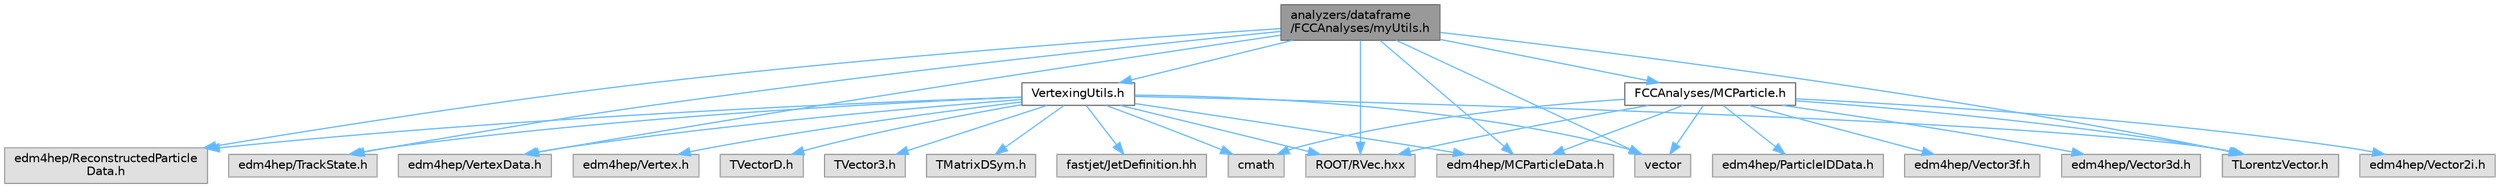 digraph "analyzers/dataframe/FCCAnalyses/myUtils.h"
{
 // LATEX_PDF_SIZE
  bgcolor="transparent";
  edge [fontname=Helvetica,fontsize=10,labelfontname=Helvetica,labelfontsize=10];
  node [fontname=Helvetica,fontsize=10,shape=box,height=0.2,width=0.4];
  Node1 [id="Node000001",label="analyzers/dataframe\l/FCCAnalyses/myUtils.h",height=0.2,width=0.4,color="gray40", fillcolor="grey60", style="filled", fontcolor="black",tooltip=" "];
  Node1 -> Node2 [id="edge1_Node000001_Node000002",color="steelblue1",style="solid",tooltip=" "];
  Node2 [id="Node000002",label="ROOT/RVec.hxx",height=0.2,width=0.4,color="grey60", fillcolor="#E0E0E0", style="filled",tooltip=" "];
  Node1 -> Node3 [id="edge2_Node000001_Node000003",color="steelblue1",style="solid",tooltip=" "];
  Node3 [id="Node000003",label="edm4hep/ReconstructedParticle\lData.h",height=0.2,width=0.4,color="grey60", fillcolor="#E0E0E0", style="filled",tooltip=" "];
  Node1 -> Node4 [id="edge3_Node000001_Node000004",color="steelblue1",style="solid",tooltip=" "];
  Node4 [id="Node000004",label="edm4hep/MCParticleData.h",height=0.2,width=0.4,color="grey60", fillcolor="#E0E0E0", style="filled",tooltip=" "];
  Node1 -> Node5 [id="edge4_Node000001_Node000005",color="steelblue1",style="solid",tooltip=" "];
  Node5 [id="Node000005",label="edm4hep/TrackState.h",height=0.2,width=0.4,color="grey60", fillcolor="#E0E0E0", style="filled",tooltip=" "];
  Node1 -> Node6 [id="edge5_Node000001_Node000006",color="steelblue1",style="solid",tooltip=" "];
  Node6 [id="Node000006",label="edm4hep/VertexData.h",height=0.2,width=0.4,color="grey60", fillcolor="#E0E0E0", style="filled",tooltip=" "];
  Node1 -> Node7 [id="edge6_Node000001_Node000007",color="steelblue1",style="solid",tooltip=" "];
  Node7 [id="Node000007",label="FCCAnalyses/MCParticle.h",height=0.2,width=0.4,color="grey40", fillcolor="white", style="filled",URL="$MCParticle_8h.html",tooltip=" "];
  Node7 -> Node8 [id="edge7_Node000007_Node000008",color="steelblue1",style="solid",tooltip=" "];
  Node8 [id="Node000008",label="cmath",height=0.2,width=0.4,color="grey60", fillcolor="#E0E0E0", style="filled",tooltip=" "];
  Node7 -> Node9 [id="edge8_Node000007_Node000009",color="steelblue1",style="solid",tooltip=" "];
  Node9 [id="Node000009",label="vector",height=0.2,width=0.4,color="grey60", fillcolor="#E0E0E0", style="filled",tooltip=" "];
  Node7 -> Node10 [id="edge9_Node000007_Node000010",color="steelblue1",style="solid",tooltip=" "];
  Node10 [id="Node000010",label="TLorentzVector.h",height=0.2,width=0.4,color="grey60", fillcolor="#E0E0E0", style="filled",tooltip=" "];
  Node7 -> Node2 [id="edge10_Node000007_Node000002",color="steelblue1",style="solid",tooltip=" "];
  Node7 -> Node4 [id="edge11_Node000007_Node000004",color="steelblue1",style="solid",tooltip=" "];
  Node7 -> Node11 [id="edge12_Node000007_Node000011",color="steelblue1",style="solid",tooltip=" "];
  Node11 [id="Node000011",label="edm4hep/ParticleIDData.h",height=0.2,width=0.4,color="grey60", fillcolor="#E0E0E0", style="filled",tooltip=" "];
  Node7 -> Node12 [id="edge13_Node000007_Node000012",color="steelblue1",style="solid",tooltip=" "];
  Node12 [id="Node000012",label="edm4hep/Vector3f.h",height=0.2,width=0.4,color="grey60", fillcolor="#E0E0E0", style="filled",tooltip=" "];
  Node7 -> Node13 [id="edge14_Node000007_Node000013",color="steelblue1",style="solid",tooltip=" "];
  Node13 [id="Node000013",label="edm4hep/Vector3d.h",height=0.2,width=0.4,color="grey60", fillcolor="#E0E0E0", style="filled",tooltip=" "];
  Node7 -> Node14 [id="edge15_Node000007_Node000014",color="steelblue1",style="solid",tooltip=" "];
  Node14 [id="Node000014",label="edm4hep/Vector2i.h",height=0.2,width=0.4,color="grey60", fillcolor="#E0E0E0", style="filled",tooltip=" "];
  Node1 -> Node10 [id="edge16_Node000001_Node000010",color="steelblue1",style="solid",tooltip=" "];
  Node1 -> Node15 [id="edge17_Node000001_Node000015",color="steelblue1",style="solid",tooltip=" "];
  Node15 [id="Node000015",label="VertexingUtils.h",height=0.2,width=0.4,color="grey40", fillcolor="white", style="filled",URL="$VertexingUtils_8h.html",tooltip=" "];
  Node15 -> Node8 [id="edge18_Node000015_Node000008",color="steelblue1",style="solid",tooltip=" "];
  Node15 -> Node9 [id="edge19_Node000015_Node000009",color="steelblue1",style="solid",tooltip=" "];
  Node15 -> Node2 [id="edge20_Node000015_Node000002",color="steelblue1",style="solid",tooltip=" "];
  Node15 -> Node3 [id="edge21_Node000015_Node000003",color="steelblue1",style="solid",tooltip=" "];
  Node15 -> Node4 [id="edge22_Node000015_Node000004",color="steelblue1",style="solid",tooltip=" "];
  Node15 -> Node5 [id="edge23_Node000015_Node000005",color="steelblue1",style="solid",tooltip=" "];
  Node15 -> Node6 [id="edge24_Node000015_Node000006",color="steelblue1",style="solid",tooltip=" "];
  Node15 -> Node16 [id="edge25_Node000015_Node000016",color="steelblue1",style="solid",tooltip=" "];
  Node16 [id="Node000016",label="edm4hep/Vertex.h",height=0.2,width=0.4,color="grey60", fillcolor="#E0E0E0", style="filled",tooltip=" "];
  Node15 -> Node10 [id="edge26_Node000015_Node000010",color="steelblue1",style="solid",tooltip=" "];
  Node15 -> Node17 [id="edge27_Node000015_Node000017",color="steelblue1",style="solid",tooltip=" "];
  Node17 [id="Node000017",label="TVectorD.h",height=0.2,width=0.4,color="grey60", fillcolor="#E0E0E0", style="filled",tooltip=" "];
  Node15 -> Node18 [id="edge28_Node000015_Node000018",color="steelblue1",style="solid",tooltip=" "];
  Node18 [id="Node000018",label="TVector3.h",height=0.2,width=0.4,color="grey60", fillcolor="#E0E0E0", style="filled",tooltip=" "];
  Node15 -> Node19 [id="edge29_Node000015_Node000019",color="steelblue1",style="solid",tooltip=" "];
  Node19 [id="Node000019",label="TMatrixDSym.h",height=0.2,width=0.4,color="grey60", fillcolor="#E0E0E0", style="filled",tooltip=" "];
  Node15 -> Node20 [id="edge30_Node000015_Node000020",color="steelblue1",style="solid",tooltip=" "];
  Node20 [id="Node000020",label="fastjet/JetDefinition.hh",height=0.2,width=0.4,color="grey60", fillcolor="#E0E0E0", style="filled",tooltip=" "];
  Node1 -> Node9 [id="edge31_Node000001_Node000009",color="steelblue1",style="solid",tooltip=" "];
}
